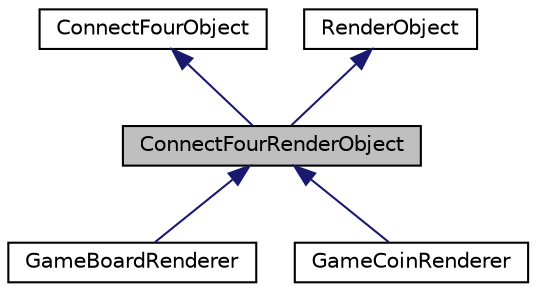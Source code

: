 digraph "ConnectFourRenderObject"
{
  edge [fontname="Helvetica",fontsize="10",labelfontname="Helvetica",labelfontsize="10"];
  node [fontname="Helvetica",fontsize="10",shape=record];
  Node1 [label="ConnectFourRenderObject",height=0.2,width=0.4,color="black", fillcolor="grey75", style="filled" fontcolor="black"];
  Node2 -> Node1 [dir="back",color="midnightblue",fontsize="10",style="solid",fontname="Helvetica"];
  Node2 [label="ConnectFourObject",height=0.2,width=0.4,color="black", fillcolor="white", style="filled",URL="$class_connect_four_object.html",tooltip="base class for every connect four related class "];
  Node3 -> Node1 [dir="back",color="midnightblue",fontsize="10",style="solid",fontname="Helvetica"];
  Node3 [label="RenderObject",height=0.2,width=0.4,color="black", fillcolor="white", style="filled",URL="$class_render_object.html",tooltip="abstract class for each renderable object "];
  Node1 -> Node4 [dir="back",color="midnightblue",fontsize="10",style="solid",fontname="Helvetica"];
  Node4 [label="GameBoardRenderer",height=0.2,width=0.4,color="black", fillcolor="white", style="filled",URL="$class_game_board_renderer.html",tooltip="Class that is responsible for rendering the gameboard. "];
  Node1 -> Node5 [dir="back",color="midnightblue",fontsize="10",style="solid",fontname="Helvetica"];
  Node5 [label="GameCoinRenderer",height=0.2,width=0.4,color="black", fillcolor="white", style="filled",URL="$class_game_coin_renderer.html",tooltip="Class that is responsible for rendering the coins added to the board. "];
}
